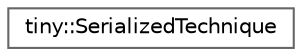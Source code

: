digraph "Graphical Class Hierarchy"
{
 // LATEX_PDF_SIZE
  bgcolor="transparent";
  edge [fontname=Helvetica,fontsize=10,labelfontname=Helvetica,labelfontsize=10];
  node [fontname=Helvetica,fontsize=10,shape=box,height=0.2,width=0.4];
  rankdir="LR";
  Node0 [id="Node000000",label="tiny::SerializedTechnique",height=0.2,width=0.4,color="grey40", fillcolor="white", style="filled",URL="$structtiny_1_1_serialized_technique.html",tooltip=" "];
}
